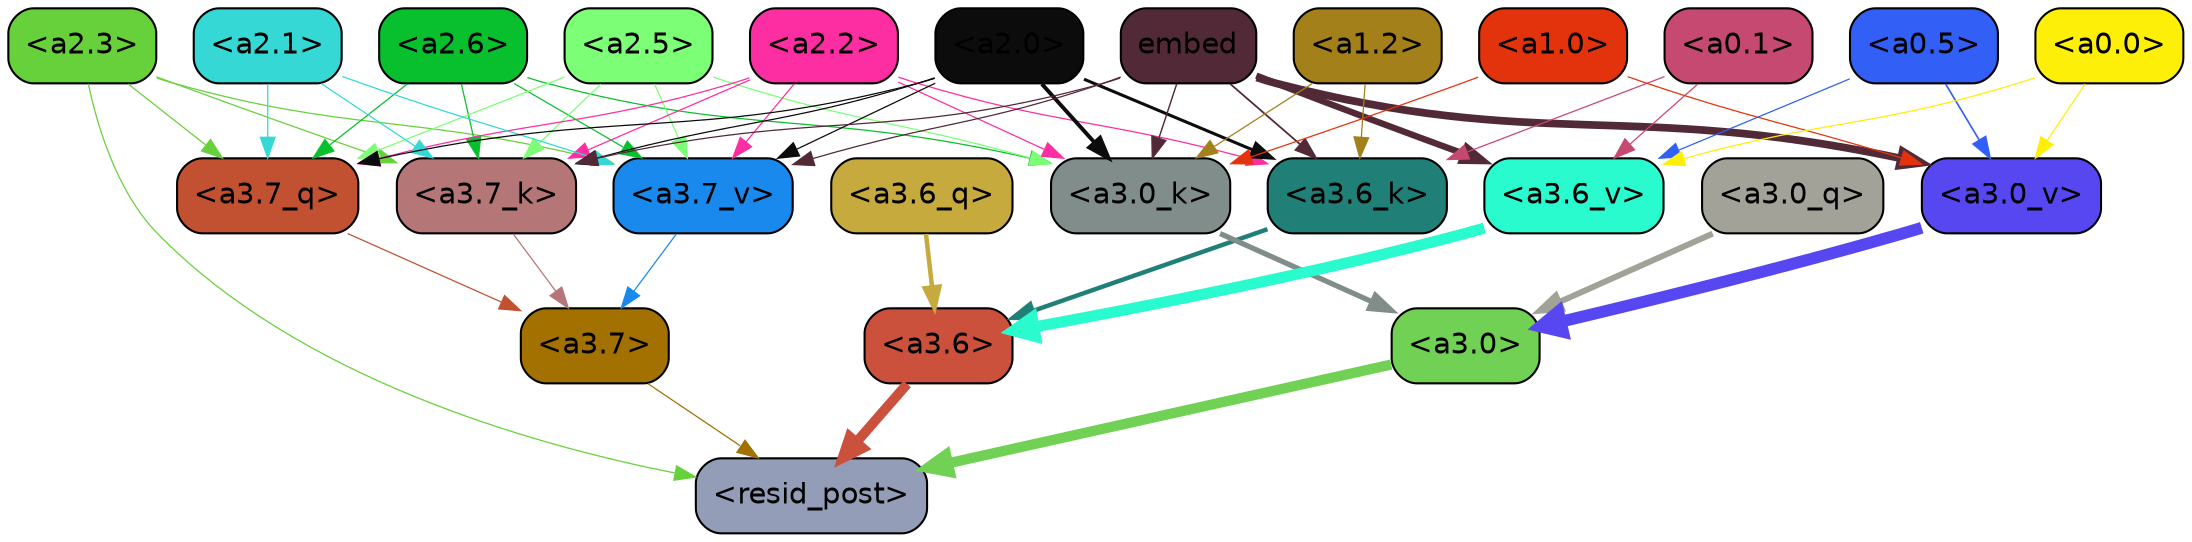 strict digraph "" {
	graph [bgcolor=transparent,
		layout=dot,
		overlap=false,
		splines=true
	];
	"<a3.7>"	[color=black,
		fillcolor="#a27100",
		fontname=Helvetica,
		shape=box,
		style="filled, rounded"];
	"<resid_post>"	[color=black,
		fillcolor="#939db7",
		fontname=Helvetica,
		shape=box,
		style="filled, rounded"];
	"<a3.7>" -> "<resid_post>"	[color="#a27100",
		penwidth=0.6];
	"<a3.6>"	[color=black,
		fillcolor="#cb513c",
		fontname=Helvetica,
		shape=box,
		style="filled, rounded"];
	"<a3.6>" -> "<resid_post>"	[color="#cb513c",
		penwidth=4.7534414529800415];
	"<a3.0>"	[color=black,
		fillcolor="#70d154",
		fontname=Helvetica,
		shape=box,
		style="filled, rounded"];
	"<a3.0>" -> "<resid_post>"	[color="#70d154",
		penwidth=4.898576855659485];
	"<a2.3>"	[color=black,
		fillcolor="#67d13c",
		fontname=Helvetica,
		shape=box,
		style="filled, rounded"];
	"<a2.3>" -> "<resid_post>"	[color="#67d13c",
		penwidth=0.6];
	"<a3.7_q>"	[color=black,
		fillcolor="#c15131",
		fontname=Helvetica,
		shape=box,
		style="filled, rounded"];
	"<a2.3>" -> "<a3.7_q>"	[color="#67d13c",
		penwidth=0.6];
	"<a3.7_k>"	[color=black,
		fillcolor="#b47677",
		fontname=Helvetica,
		shape=box,
		style="filled, rounded"];
	"<a2.3>" -> "<a3.7_k>"	[color="#67d13c",
		penwidth=0.6];
	"<a3.7_v>"	[color=black,
		fillcolor="#1989ed",
		fontname=Helvetica,
		shape=box,
		style="filled, rounded"];
	"<a2.3>" -> "<a3.7_v>"	[color="#67d13c",
		penwidth=0.6];
	"<a3.7_q>" -> "<a3.7>"	[color="#c15131",
		penwidth=0.6];
	"<a3.6_q>"	[color=black,
		fillcolor="#c7aa3d",
		fontname=Helvetica,
		shape=box,
		style="filled, rounded"];
	"<a3.6_q>" -> "<a3.6>"	[color="#c7aa3d",
		penwidth=2.160832464694977];
	"<a3.0_q>"	[color=black,
		fillcolor="#a3a298",
		fontname=Helvetica,
		shape=box,
		style="filled, rounded"];
	"<a3.0_q>" -> "<a3.0>"	[color="#a3a298",
		penwidth=2.870753765106201];
	"<a3.7_k>" -> "<a3.7>"	[color="#b47677",
		penwidth=0.6];
	"<a3.6_k>"	[color=black,
		fillcolor="#207f77",
		fontname=Helvetica,
		shape=box,
		style="filled, rounded"];
	"<a3.6_k>" -> "<a3.6>"	[color="#207f77",
		penwidth=2.13908451795578];
	"<a3.0_k>"	[color=black,
		fillcolor="#818d8a",
		fontname=Helvetica,
		shape=box,
		style="filled, rounded"];
	"<a3.0_k>" -> "<a3.0>"	[color="#818d8a",
		penwidth=2.520303964614868];
	"<a3.7_v>" -> "<a3.7>"	[color="#1989ed",
		penwidth=0.6];
	"<a3.6_v>"	[color=black,
		fillcolor="#2afbcf",
		fontname=Helvetica,
		shape=box,
		style="filled, rounded"];
	"<a3.6_v>" -> "<a3.6>"	[color="#2afbcf",
		penwidth=5.297133803367615];
	"<a3.0_v>"	[color=black,
		fillcolor="#5747f1",
		fontname=Helvetica,
		shape=box,
		style="filled, rounded"];
	"<a3.0_v>" -> "<a3.0>"	[color="#5747f1",
		penwidth=5.680712580680847];
	"<a2.6>"	[color=black,
		fillcolor="#08c02d",
		fontname=Helvetica,
		shape=box,
		style="filled, rounded"];
	"<a2.6>" -> "<a3.7_q>"	[color="#08c02d",
		penwidth=0.6];
	"<a2.6>" -> "<a3.7_k>"	[color="#08c02d",
		penwidth=0.6];
	"<a2.6>" -> "<a3.0_k>"	[color="#08c02d",
		penwidth=0.6];
	"<a2.6>" -> "<a3.7_v>"	[color="#08c02d",
		penwidth=0.6];
	"<a2.5>"	[color=black,
		fillcolor="#7cff77",
		fontname=Helvetica,
		shape=box,
		style="filled, rounded"];
	"<a2.5>" -> "<a3.7_q>"	[color="#7cff77",
		penwidth=0.6];
	"<a2.5>" -> "<a3.7_k>"	[color="#7cff77",
		penwidth=0.6];
	"<a2.5>" -> "<a3.0_k>"	[color="#7cff77",
		penwidth=0.6];
	"<a2.5>" -> "<a3.7_v>"	[color="#7cff77",
		penwidth=0.6];
	"<a2.2>"	[color=black,
		fillcolor="#fd2ea1",
		fontname=Helvetica,
		shape=box,
		style="filled, rounded"];
	"<a2.2>" -> "<a3.7_q>"	[color="#fd2ea1",
		penwidth=0.6];
	"<a2.2>" -> "<a3.7_k>"	[color="#fd2ea1",
		penwidth=0.6];
	"<a2.2>" -> "<a3.6_k>"	[color="#fd2ea1",
		penwidth=0.6];
	"<a2.2>" -> "<a3.0_k>"	[color="#fd2ea1",
		penwidth=0.6];
	"<a2.2>" -> "<a3.7_v>"	[color="#fd2ea1",
		penwidth=0.6];
	"<a2.1>"	[color=black,
		fillcolor="#35d8d4",
		fontname=Helvetica,
		shape=box,
		style="filled, rounded"];
	"<a2.1>" -> "<a3.7_q>"	[color="#35d8d4",
		penwidth=0.6];
	"<a2.1>" -> "<a3.7_k>"	[color="#35d8d4",
		penwidth=0.6];
	"<a2.1>" -> "<a3.7_v>"	[color="#35d8d4",
		penwidth=0.6];
	"<a2.0>"	[color=black,
		fillcolor="#0b0c0b",
		fontname=Helvetica,
		shape=box,
		style="filled, rounded"];
	"<a2.0>" -> "<a3.7_q>"	[color="#0b0c0b",
		penwidth=0.6];
	"<a2.0>" -> "<a3.7_k>"	[color="#0b0c0b",
		penwidth=0.6];
	"<a2.0>" -> "<a3.6_k>"	[color="#0b0c0b",
		penwidth=1.4784413101151586];
	"<a2.0>" -> "<a3.0_k>"	[color="#0b0c0b",
		penwidth=1.8858084231615067];
	"<a2.0>" -> "<a3.7_v>"	[color="#0b0c0b",
		penwidth=0.6];
	embed	[color=black,
		fillcolor="#522a37",
		fontname=Helvetica,
		shape=box,
		style="filled, rounded"];
	embed -> "<a3.7_k>"	[color="#522a37",
		penwidth=0.6];
	embed -> "<a3.6_k>"	[color="#522a37",
		penwidth=0.8552796393632889];
	embed -> "<a3.0_k>"	[color="#522a37",
		penwidth=0.691851794719696];
	embed -> "<a3.7_v>"	[color="#522a37",
		penwidth=0.6];
	embed -> "<a3.6_v>"	[color="#522a37",
		penwidth=3.067279100418091];
	embed -> "<a3.0_v>"	[color="#522a37",
		penwidth=3.6927278637886047];
	"<a1.2>"	[color=black,
		fillcolor="#a3801a",
		fontname=Helvetica,
		shape=box,
		style="filled, rounded"];
	"<a1.2>" -> "<a3.6_k>"	[color="#a3801a",
		penwidth=0.6];
	"<a1.2>" -> "<a3.0_k>"	[color="#a3801a",
		penwidth=0.6];
	"<a0.1>"	[color=black,
		fillcolor="#c54971",
		fontname=Helvetica,
		shape=box,
		style="filled, rounded"];
	"<a0.1>" -> "<a3.6_k>"	[color="#c54971",
		penwidth=0.6];
	"<a0.1>" -> "<a3.6_v>"	[color="#c54971",
		penwidth=0.6];
	"<a1.0>"	[color=black,
		fillcolor="#e3330c",
		fontname=Helvetica,
		shape=box,
		style="filled, rounded"];
	"<a1.0>" -> "<a3.0_k>"	[color="#e3330c",
		penwidth=0.6];
	"<a1.0>" -> "<a3.0_v>"	[color="#e3330c",
		penwidth=0.6];
	"<a0.5>"	[color=black,
		fillcolor="#325ff5",
		fontname=Helvetica,
		shape=box,
		style="filled, rounded"];
	"<a0.5>" -> "<a3.6_v>"	[color="#325ff5",
		penwidth=0.6];
	"<a0.5>" -> "<a3.0_v>"	[color="#325ff5",
		penwidth=0.8028683364391327];
	"<a0.0>"	[color=black,
		fillcolor="#feef09",
		fontname=Helvetica,
		shape=box,
		style="filled, rounded"];
	"<a0.0>" -> "<a3.6_v>"	[color="#feef09",
		penwidth=0.6];
	"<a0.0>" -> "<a3.0_v>"	[color="#feef09",
		penwidth=0.6];
}
